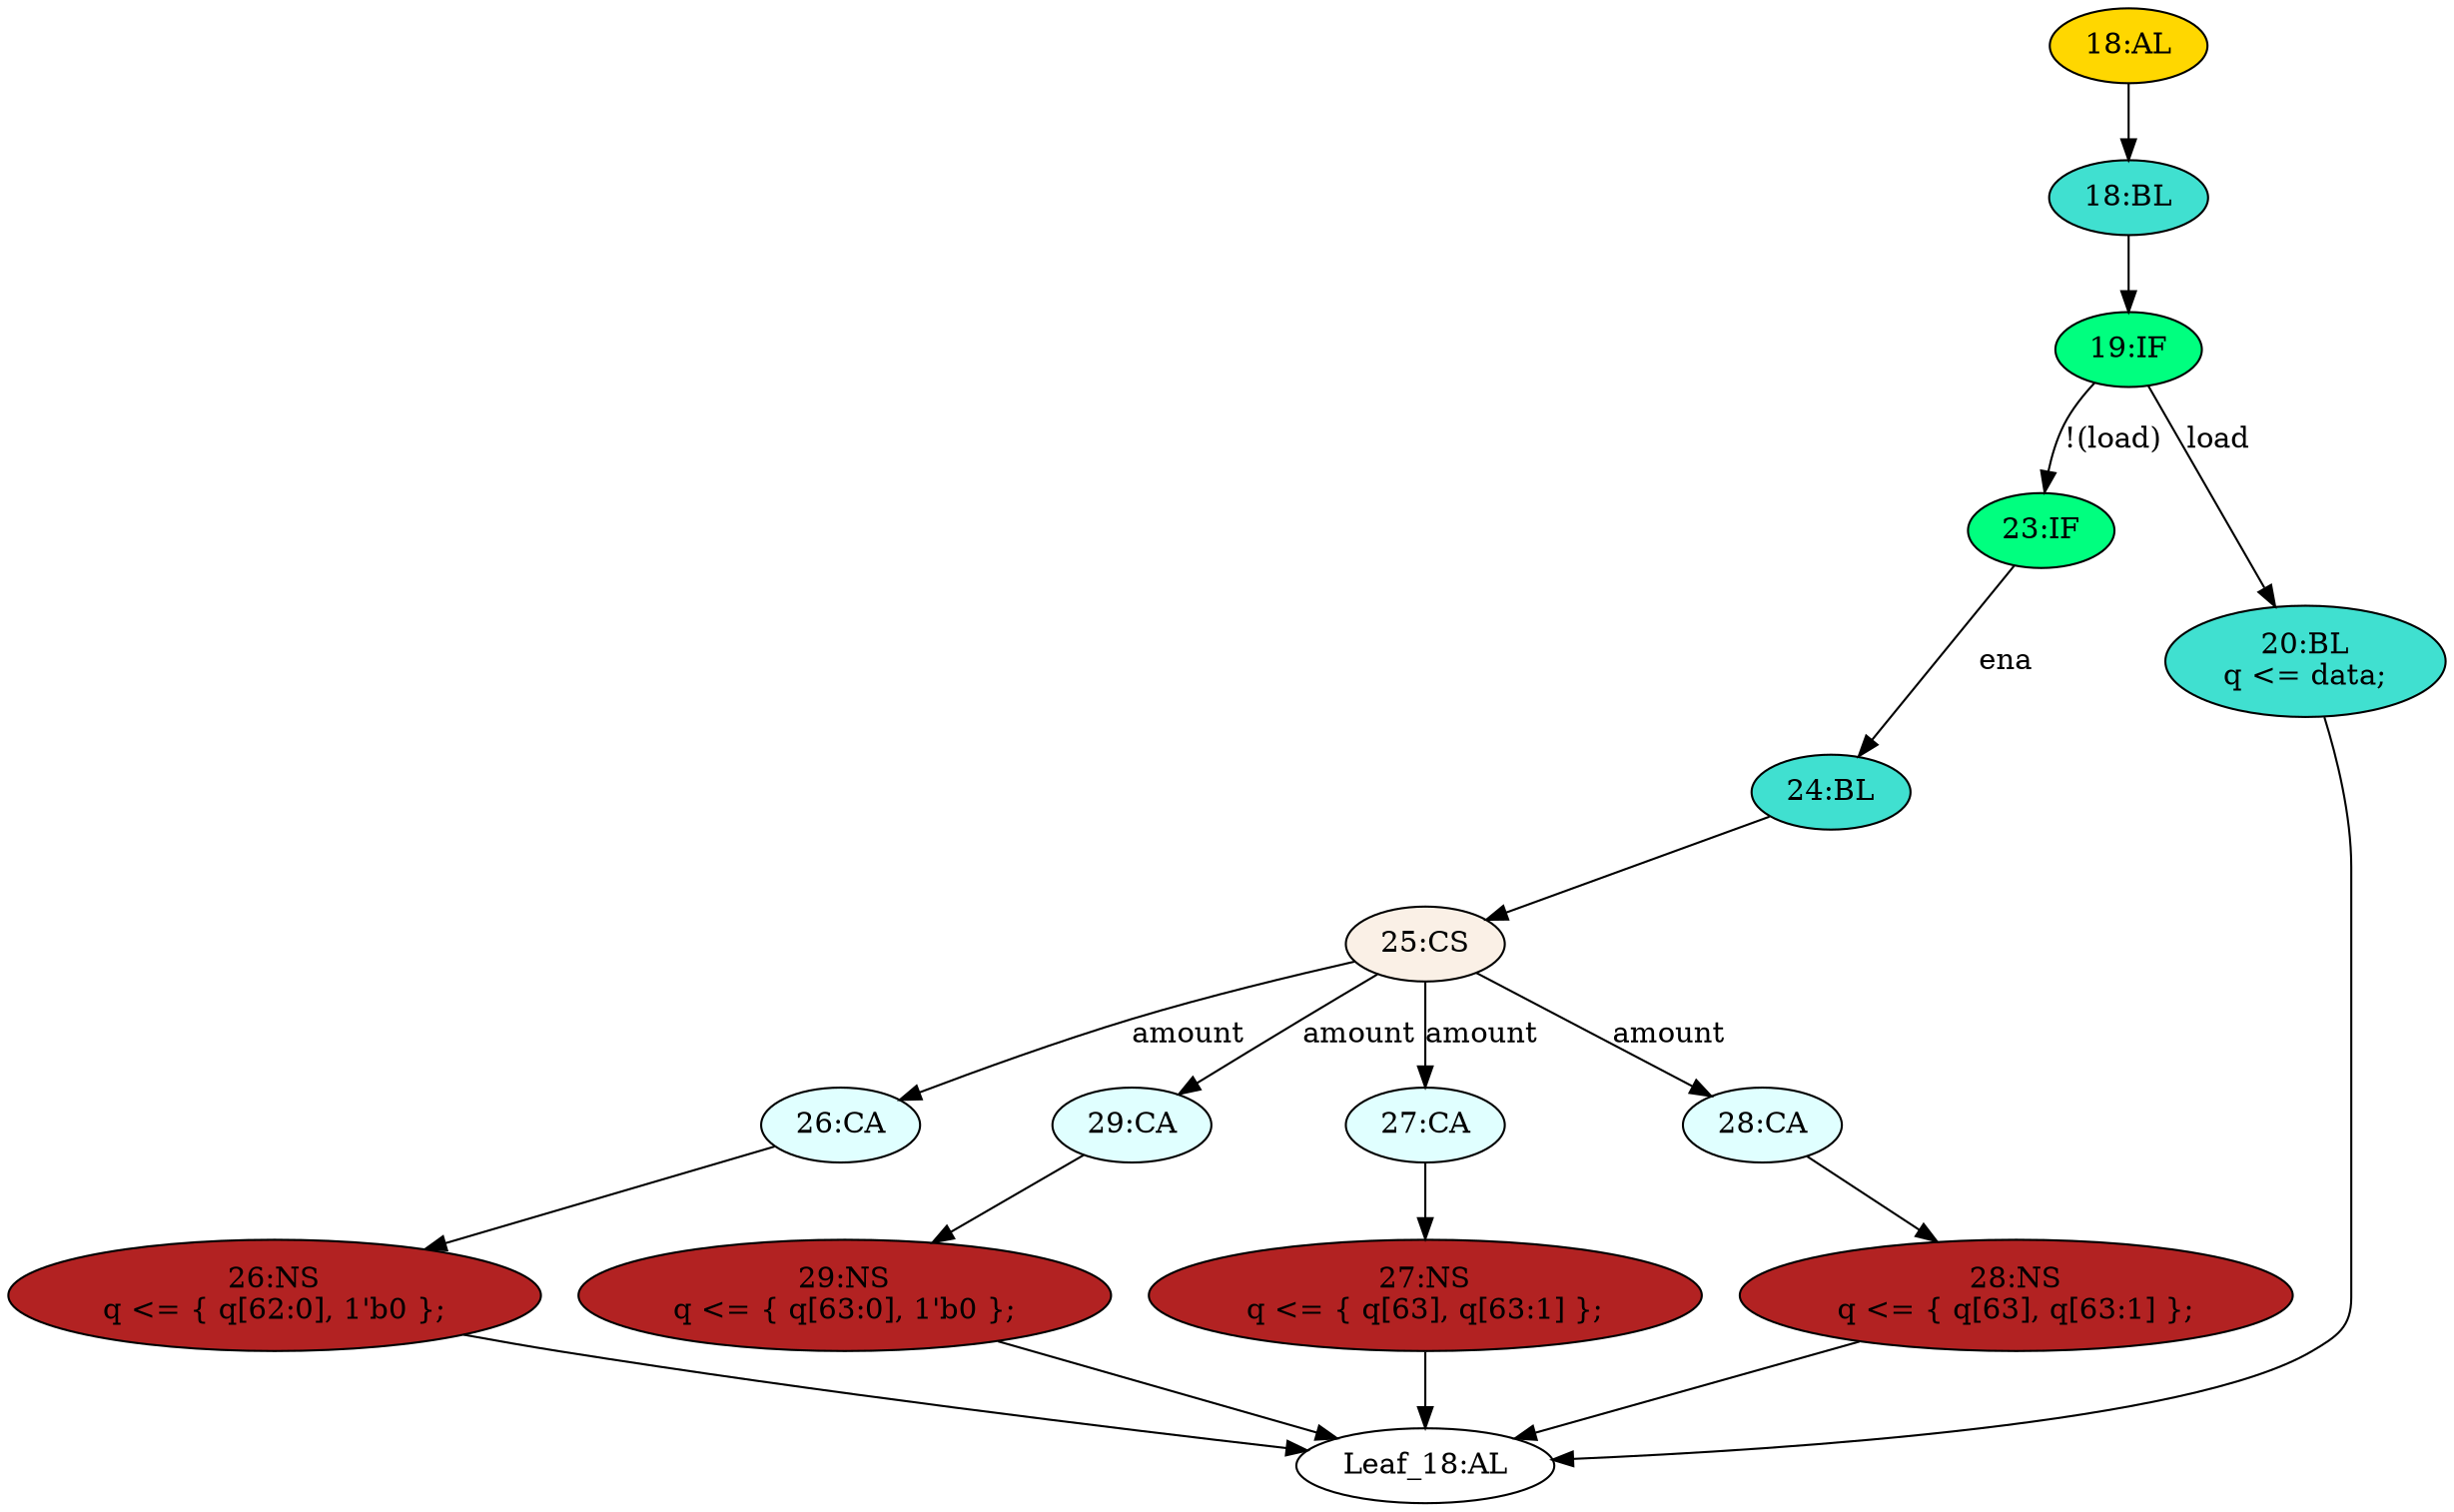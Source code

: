 strict digraph "" {
	node [label="\N"];
	"23:IF"	[ast="<pyverilog.vparser.ast.IfStatement object at 0x7fcf8190ba10>",
		fillcolor=springgreen,
		label="23:IF",
		statements="[]",
		style=filled,
		typ=IfStatement];
	"24:BL"	[ast="<pyverilog.vparser.ast.Block object at 0x7fcf8190bb90>",
		fillcolor=turquoise,
		label="24:BL",
		statements="[]",
		style=filled,
		typ=Block];
	"23:IF" -> "24:BL"	[cond="['ena']",
		label=ena,
		lineno=23];
	"26:CA"	[ast="<pyverilog.vparser.ast.Case object at 0x7fcf8190bc90>",
		fillcolor=lightcyan,
		label="26:CA",
		statements="[]",
		style=filled,
		typ=Case];
	"26:NS"	[ast="<pyverilog.vparser.ast.NonblockingSubstitution object at 0x7fcf8190bd10>",
		fillcolor=firebrick,
		label="26:NS
q <= { q[62:0], 1'b0 };",
		statements="[<pyverilog.vparser.ast.NonblockingSubstitution object at 0x7fcf8190bd10>]",
		style=filled,
		typ=NonblockingSubstitution];
	"26:CA" -> "26:NS"	[cond="[]",
		lineno=None];
	"29:CA"	[ast="<pyverilog.vparser.ast.Case object at 0x7fcf81937710>",
		fillcolor=lightcyan,
		label="29:CA",
		statements="[]",
		style=filled,
		typ=Case];
	"29:NS"	[ast="<pyverilog.vparser.ast.NonblockingSubstitution object at 0x7fcf81937790>",
		fillcolor=firebrick,
		label="29:NS
q <= { q[63:0], 1'b0 };",
		statements="[<pyverilog.vparser.ast.NonblockingSubstitution object at 0x7fcf81937790>]",
		style=filled,
		typ=NonblockingSubstitution];
	"29:CA" -> "29:NS"	[cond="[]",
		lineno=None];
	"20:BL"	[ast="<pyverilog.vparser.ast.Block object at 0x7fcf81937c50>",
		fillcolor=turquoise,
		label="20:BL
q <= data;",
		statements="[<pyverilog.vparser.ast.NonblockingSubstitution object at 0x7fcf81937b10>]",
		style=filled,
		typ=Block];
	"Leaf_18:AL"	[def_var="['q']",
		label="Leaf_18:AL"];
	"20:BL" -> "Leaf_18:AL"	[cond="[]",
		lineno=None];
	"19:IF"	[ast="<pyverilog.vparser.ast.IfStatement object at 0x7fcf81937cd0>",
		fillcolor=springgreen,
		label="19:IF",
		statements="[]",
		style=filled,
		typ=IfStatement];
	"19:IF" -> "23:IF"	[cond="['load']",
		label="!(load)",
		lineno=19];
	"19:IF" -> "20:BL"	[cond="['load']",
		label=load,
		lineno=19];
	"18:AL"	[ast="<pyverilog.vparser.ast.Always object at 0x7fcf81937e10>",
		clk_sens=True,
		fillcolor=gold,
		label="18:AL",
		sens="['clk']",
		statements="[]",
		style=filled,
		typ=Always,
		use_var="['load', 'ena', 'amount', 'data', 'q']"];
	"18:BL"	[ast="<pyverilog.vparser.ast.Block object at 0x7fcf81937d50>",
		fillcolor=turquoise,
		label="18:BL",
		statements="[]",
		style=filled,
		typ=Block];
	"18:AL" -> "18:BL"	[cond="[]",
		lineno=None];
	"25:CS"	[ast="<pyverilog.vparser.ast.CaseStatement object at 0x7fcf8190bbd0>",
		fillcolor=linen,
		label="25:CS",
		statements="[]",
		style=filled,
		typ=CaseStatement];
	"24:BL" -> "25:CS"	[cond="[]",
		lineno=None];
	"28:NS"	[ast="<pyverilog.vparser.ast.NonblockingSubstitution object at 0x7fcf819373d0>",
		fillcolor=firebrick,
		label="28:NS
q <= { q[63], q[63:1] };",
		statements="[<pyverilog.vparser.ast.NonblockingSubstitution object at 0x7fcf819373d0>]",
		style=filled,
		typ=NonblockingSubstitution];
	"28:NS" -> "Leaf_18:AL"	[cond="[]",
		lineno=None];
	"18:BL" -> "19:IF"	[cond="[]",
		lineno=None];
	"26:NS" -> "Leaf_18:AL"	[cond="[]",
		lineno=None];
	"29:NS" -> "Leaf_18:AL"	[cond="[]",
		lineno=None];
	"25:CS" -> "26:CA"	[cond="['amount']",
		label=amount,
		lineno=25];
	"25:CS" -> "29:CA"	[cond="['amount']",
		label=amount,
		lineno=25];
	"27:CA"	[ast="<pyverilog.vparser.ast.Case object at 0x7fcf8190bf90>",
		fillcolor=lightcyan,
		label="27:CA",
		statements="[]",
		style=filled,
		typ=Case];
	"25:CS" -> "27:CA"	[cond="['amount']",
		label=amount,
		lineno=25];
	"28:CA"	[ast="<pyverilog.vparser.ast.Case object at 0x7fcf81937350>",
		fillcolor=lightcyan,
		label="28:CA",
		statements="[]",
		style=filled,
		typ=Case];
	"25:CS" -> "28:CA"	[cond="['amount']",
		label=amount,
		lineno=25];
	"27:NS"	[ast="<pyverilog.vparser.ast.NonblockingSubstitution object at 0x7fcf81937050>",
		fillcolor=firebrick,
		label="27:NS
q <= { q[63], q[63:1] };",
		statements="[<pyverilog.vparser.ast.NonblockingSubstitution object at 0x7fcf81937050>]",
		style=filled,
		typ=NonblockingSubstitution];
	"27:NS" -> "Leaf_18:AL"	[cond="[]",
		lineno=None];
	"27:CA" -> "27:NS"	[cond="[]",
		lineno=None];
	"28:CA" -> "28:NS"	[cond="[]",
		lineno=None];
}
